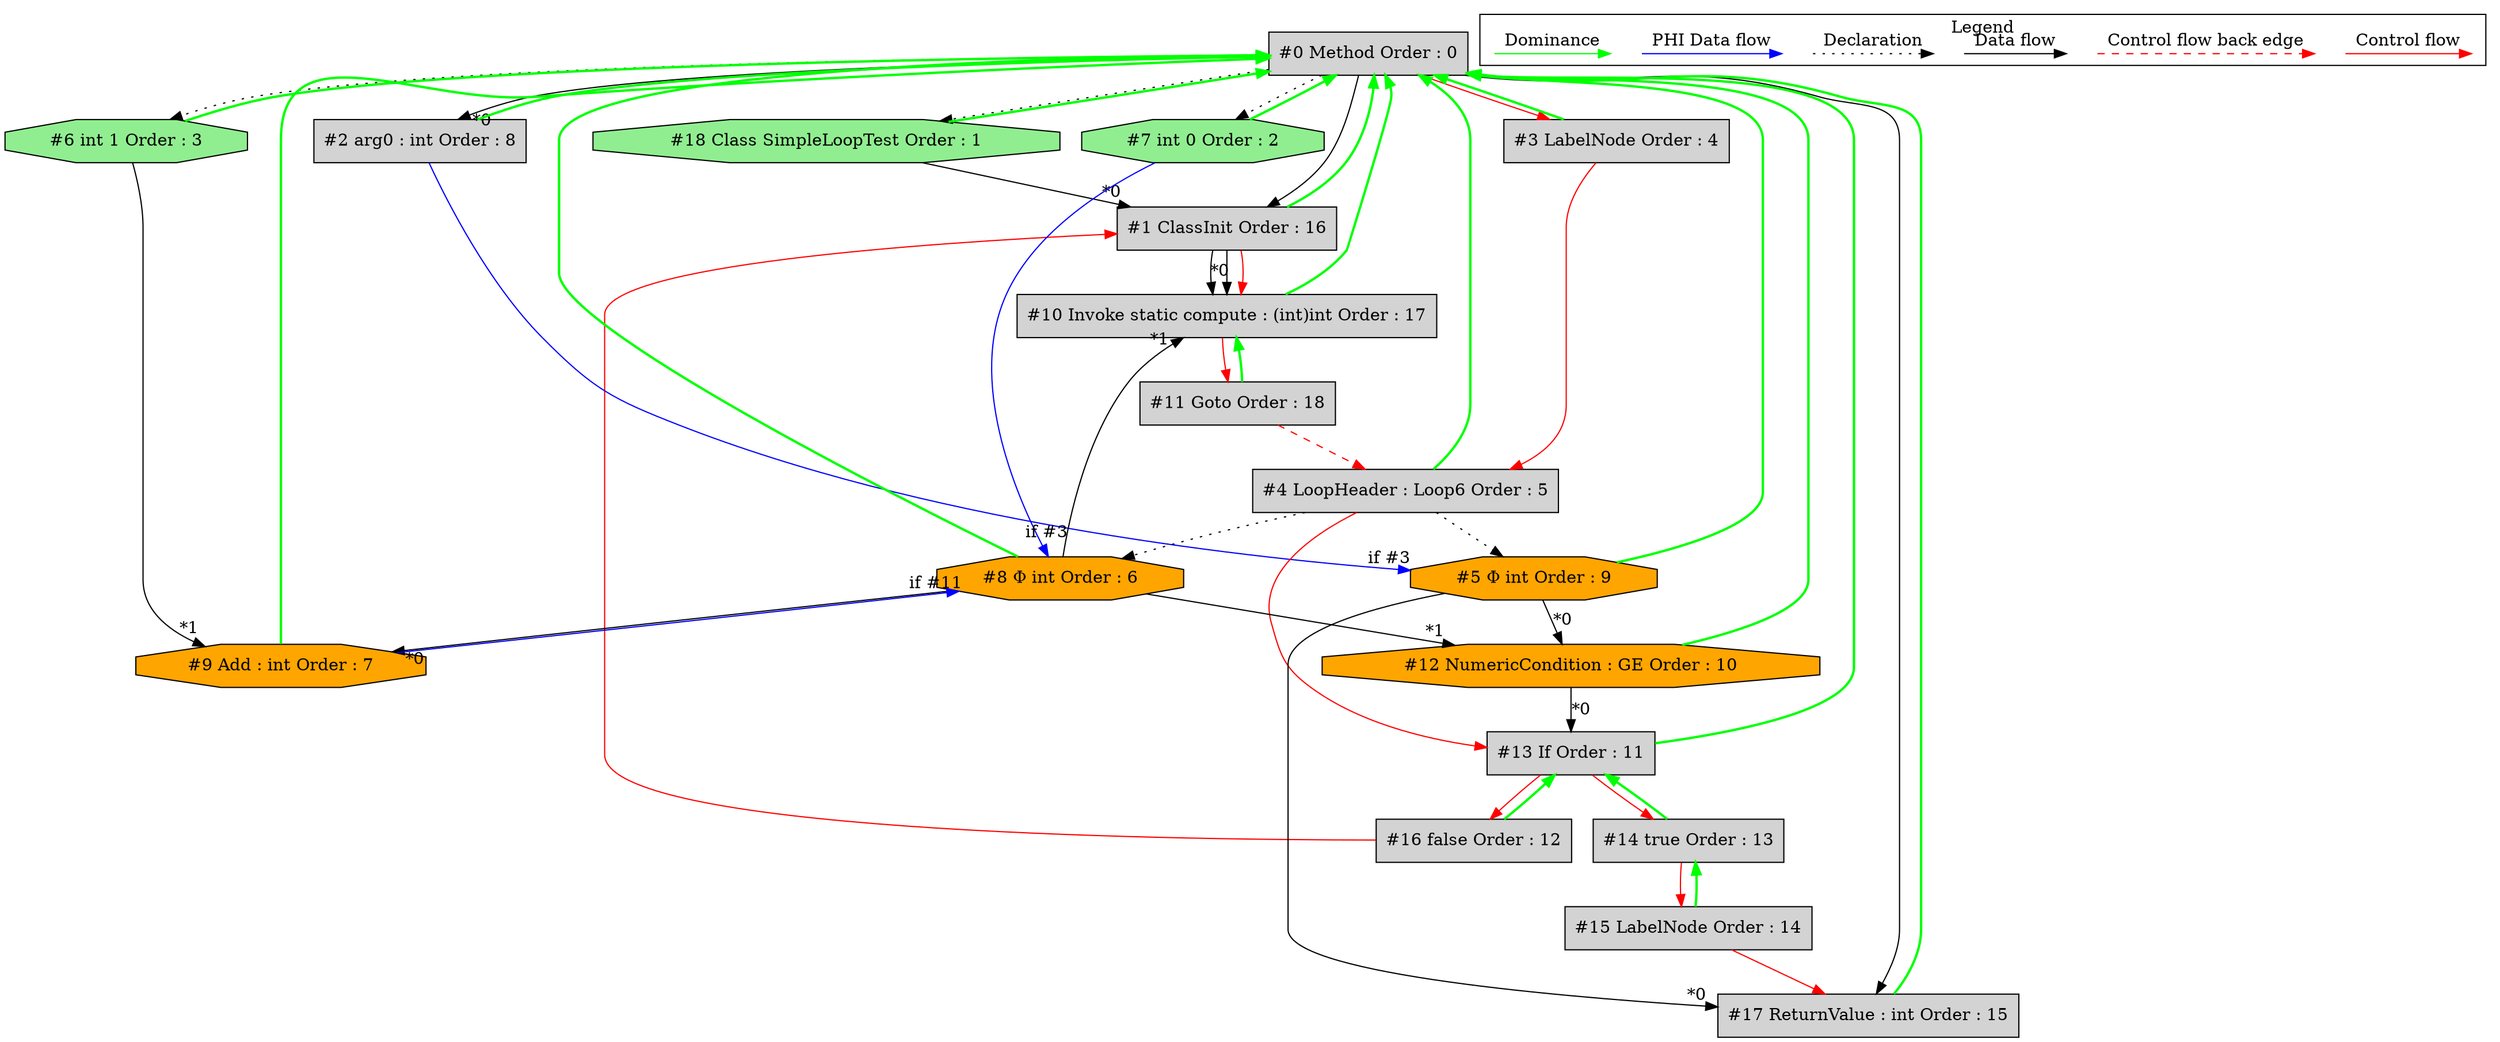 digraph debugoutput {
 node0[label="#0 Method Order : 0",shape=box, fillcolor=lightgrey, style=filled];
 node1[label="#1 ClassInit Order : 16",shape=box, fillcolor=lightgrey, style=filled];
 node1 -> node0[dir="forward" color="green" penwidth="2"];
 node18 -> node1[headlabel="*0", labeldistance=2];
 node0 -> node1;
 node16 -> node1[labeldistance=2, color=red, fontcolor=red];
 node2[label="#2 arg0 : int Order : 8",shape=box, fillcolor=lightgrey, style=filled];
 node2 -> node0[dir="forward" color="green" penwidth="2"];
 node0 -> node2[headlabel="*0", labeldistance=2];
 node3[label="#3 LabelNode Order : 4",shape=box, fillcolor=lightgrey, style=filled];
 node3 -> node0[dir="forward" color="green" penwidth="2"];
 node0 -> node3[labeldistance=2, color=red, fontcolor=red];
 node4[label="#4 LoopHeader : Loop6 Order : 5",shape=box, fillcolor=lightgrey, style=filled];
 node4 -> node0[dir="forward" color="green" penwidth="2"];
 node3 -> node4[labeldistance=2, color=red, fontcolor=red];
 node11 -> node4[labeldistance=2, color=red, fontcolor=red, style=dashed];
 node5[label="#5 Φ int Order : 9",shape=octagon, fillcolor=orange, style=filled];
 node5 -> node0[dir="forward" color="green" penwidth="2"];
 node4 -> node5[style=dotted];
 node2 -> node5[headlabel="if #3", labeldistance=2, color=blue, constraint=false];
 node6[label="#6 int 1 Order : 3",shape=octagon, fillcolor=lightgreen, style=filled];
 node6 -> node0[dir="forward" color="green" penwidth="2"];
 node0 -> node6[style=dotted];
 node7[label="#7 int 0 Order : 2",shape=octagon, fillcolor=lightgreen, style=filled];
 node7 -> node0[dir="forward" color="green" penwidth="2"];
 node0 -> node7[style=dotted];
 node8[label="#8 Φ int Order : 6",shape=octagon, fillcolor=orange, style=filled];
 node8 -> node0[dir="forward" color="green" penwidth="2"];
 node4 -> node8[style=dotted];
 node7 -> node8[headlabel="if #3", labeldistance=2, color=blue, constraint=false];
 node9 -> node8[headlabel="if #11", labeldistance=2, color=blue, constraint=false];
 node9[label="#9 Add : int Order : 7",shape=octagon, fillcolor=orange, style=filled];
 node9 -> node0[dir="forward" color="green" penwidth="2"];
 node8 -> node9[headlabel="*0", labeldistance=2];
 node6 -> node9[headlabel="*1", labeldistance=2];
 node10[label="#10 Invoke static compute : (int)int Order : 17",shape=box, fillcolor=lightgrey, style=filled];
 node10 -> node0[dir="forward" color="green" penwidth="2"];
 node1 -> node10[headlabel="*0", labeldistance=2];
 node8 -> node10[headlabel="*1", labeldistance=2];
 node1 -> node10;
 node1 -> node10[labeldistance=2, color=red, fontcolor=red];
 node11[label="#11 Goto Order : 18",shape=box, fillcolor=lightgrey, style=filled];
 node11 -> node10[dir="forward" color="green" penwidth="2"];
 node10 -> node11[labeldistance=2, color=red, fontcolor=red];
 node12[label="#12 NumericCondition : GE Order : 10",shape=octagon, fillcolor=orange, style=filled];
 node12 -> node0[dir="forward" color="green" penwidth="2"];
 node5 -> node12[headlabel="*0", labeldistance=2];
 node8 -> node12[headlabel="*1", labeldistance=2];
 node13[label="#13 If Order : 11",shape=box, fillcolor=lightgrey, style=filled];
 node13 -> node0[dir="forward" color="green" penwidth="2"];
 node12 -> node13[headlabel="*0", labeldistance=2];
 node4 -> node13[labeldistance=2, color=red, fontcolor=red];
 node14[label="#14 true Order : 13",shape=box, fillcolor=lightgrey, style=filled];
 node14 -> node13[dir="forward" color="green" penwidth="2"];
 node13 -> node14[labeldistance=2, color=red, fontcolor=red];
 node15[label="#15 LabelNode Order : 14",shape=box, fillcolor=lightgrey, style=filled];
 node15 -> node14[dir="forward" color="green" penwidth="2"];
 node14 -> node15[labeldistance=2, color=red, fontcolor=red];
 node16[label="#16 false Order : 12",shape=box, fillcolor=lightgrey, style=filled];
 node16 -> node13[dir="forward" color="green" penwidth="2"];
 node13 -> node16[labeldistance=2, color=red, fontcolor=red];
 node17[label="#17 ReturnValue : int Order : 15",shape=box, fillcolor=lightgrey, style=filled];
 node17 -> node0[dir="forward" color="green" penwidth="2"];
 node5 -> node17[headlabel="*0", labeldistance=2];
 node15 -> node17[labeldistance=2, color=red, fontcolor=red];
 node0 -> node17;
 node18[label="#18 Class SimpleLoopTest Order : 1",shape=octagon, fillcolor=lightgreen, style=filled];
 node18 -> node0[dir="forward" color="green" penwidth="2"];
 node0 -> node18[style=dotted];
 subgraph cluster_000 {
  label = "Legend";
  node [shape=point]
  {
   rank=same;
   c0 [style = invis];
   c1 [style = invis];
   c2 [style = invis];
   c3 [style = invis];
   d0 [style = invis];
   d1 [style = invis];
   d2 [style = invis];
   d3 [style = invis];
   d4 [style = invis];
   d5 [style = invis];
   d6 [style = invis];
   d7 [style = invis];
  }
  c0 -> c1 [label="Control flow", style=solid, color=red]
  c2 -> c3 [label="Control flow back edge", style=dashed, color=red]
  d0 -> d1 [label="Data flow"]
  d2 -> d3 [label="Declaration", style=dotted]
  d4 -> d5 [label="PHI Data flow", color=blue]
  d6 -> d7 [label="Dominance", color=green]
 }

}
